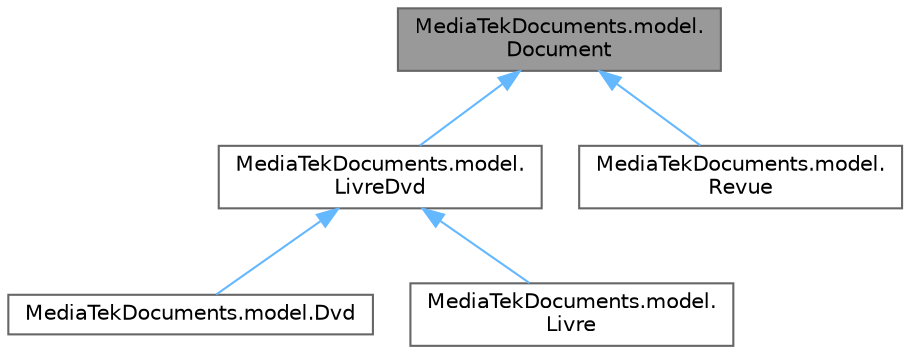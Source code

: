 digraph "MediaTekDocuments.model.Document"
{
 // LATEX_PDF_SIZE
  bgcolor="transparent";
  edge [fontname=Helvetica,fontsize=10,labelfontname=Helvetica,labelfontsize=10];
  node [fontname=Helvetica,fontsize=10,shape=box,height=0.2,width=0.4];
  Node1 [id="Node000001",label="MediaTekDocuments.model.\lDocument",height=0.2,width=0.4,color="gray40", fillcolor="grey60", style="filled", fontcolor="black",tooltip="Classe métier Document (réunit les infomations communes à tous les documents : Livre,..."];
  Node1 -> Node2 [id="edge1_Node000001_Node000002",dir="back",color="steelblue1",style="solid",tooltip=" "];
  Node2 [id="Node000002",label="MediaTekDocuments.model.\lLivreDvd",height=0.2,width=0.4,color="gray40", fillcolor="white", style="filled",URL="$class_media_tek_documents_1_1model_1_1_livre_dvd.html",tooltip="Classe métier LivreDvd hérite de Document."];
  Node2 -> Node3 [id="edge2_Node000002_Node000003",dir="back",color="steelblue1",style="solid",tooltip=" "];
  Node3 [id="Node000003",label="MediaTekDocuments.model.Dvd",height=0.2,width=0.4,color="gray40", fillcolor="white", style="filled",URL="$class_media_tek_documents_1_1model_1_1_dvd.html",tooltip="Classe métier Dvd hérite de LivreDvd : contient des propriétés spécifiques aux dvd."];
  Node2 -> Node4 [id="edge3_Node000002_Node000004",dir="back",color="steelblue1",style="solid",tooltip=" "];
  Node4 [id="Node000004",label="MediaTekDocuments.model.\lLivre",height=0.2,width=0.4,color="gray40", fillcolor="white", style="filled",URL="$class_media_tek_documents_1_1model_1_1_livre.html",tooltip="Classe métier Livre hérite de LivreDvd : contient des propriétés spécifiques aux livres."];
  Node1 -> Node5 [id="edge4_Node000001_Node000005",dir="back",color="steelblue1",style="solid",tooltip=" "];
  Node5 [id="Node000005",label="MediaTekDocuments.model.\lRevue",height=0.2,width=0.4,color="gray40", fillcolor="white", style="filled",URL="$class_media_tek_documents_1_1model_1_1_revue.html",tooltip="Classe métier Revue hérite de Document : contient des propriétés spécifiques aux revues."];
}
